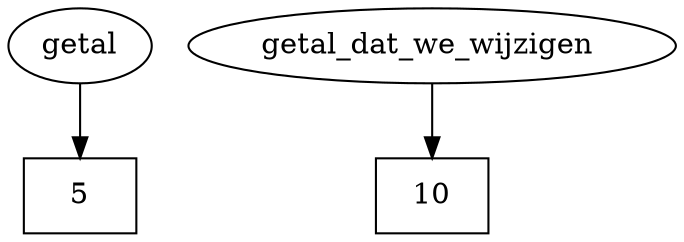 digraph graphname {
 var1[label="getal"];
 var2[label="getal_dat_we_wijzigen "];
 memory1[label="5",shape=box];
 memory2[label="10",shape=box];

 var1->memory1;
 var2->memory2;

}
